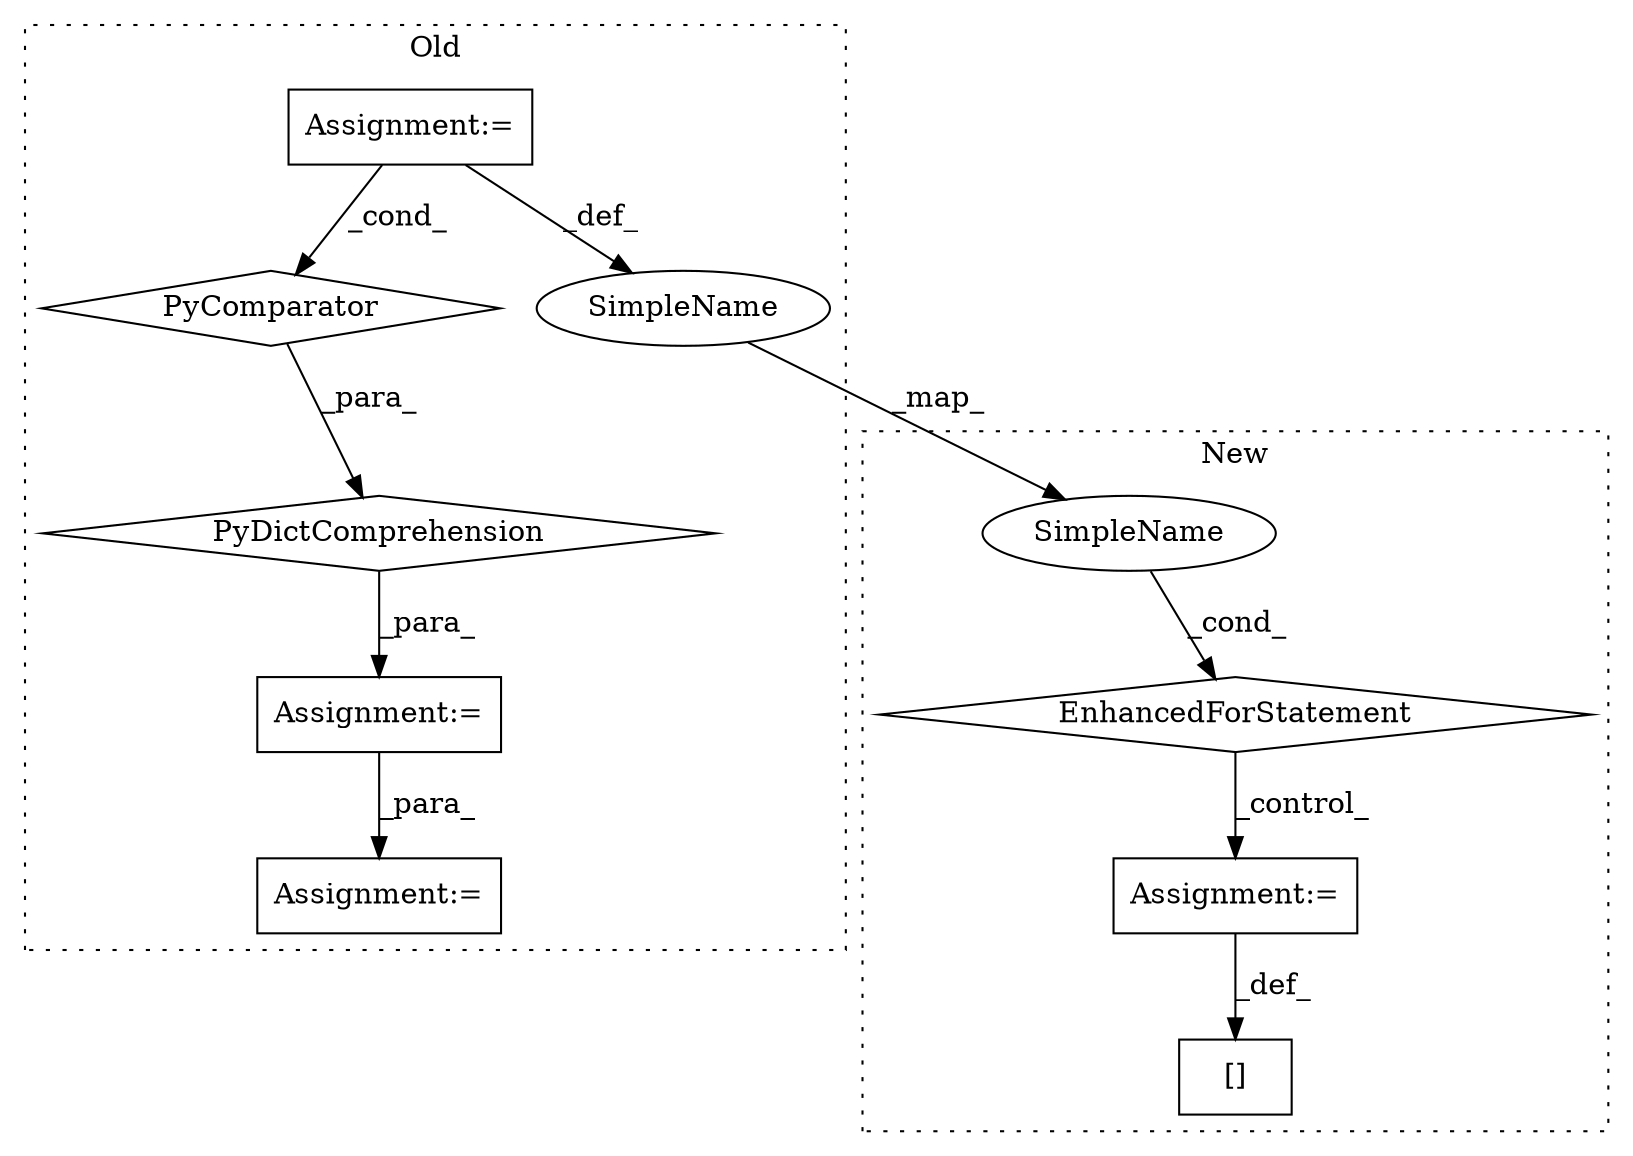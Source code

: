 digraph G {
subgraph cluster0 {
1 [label="PyDictComprehension" a="110" s="2283" l="170" shape="diamond"];
3 [label="PyComparator" a="113" s="2425" l="20" shape="diamond"];
4 [label="Assignment:=" a="7" s="2425" l="20" shape="box"];
5 [label="Assignment:=" a="7" s="3178" l="30" shape="box"];
9 [label="SimpleName" a="42" s="2428" l="1" shape="ellipse"];
10 [label="Assignment:=" a="7" s="3039" l="1" shape="box"];
label = "Old";
style="dotted";
}
subgraph cluster1 {
2 [label="[]" a="2" s="2473,2488" l="7,1" shape="box"];
6 [label="Assignment:=" a="7" s="2489" l="1" shape="box"];
7 [label="EnhancedForStatement" a="70" s="2276,2353" l="53,2" shape="diamond"];
8 [label="SimpleName" a="42" s="2345" l="1" shape="ellipse"];
label = "New";
style="dotted";
}
1 -> 5 [label="_para_"];
3 -> 1 [label="_para_"];
4 -> 9 [label="_def_"];
4 -> 3 [label="_cond_"];
5 -> 10 [label="_para_"];
6 -> 2 [label="_def_"];
7 -> 6 [label="_control_"];
8 -> 7 [label="_cond_"];
9 -> 8 [label="_map_"];
}
